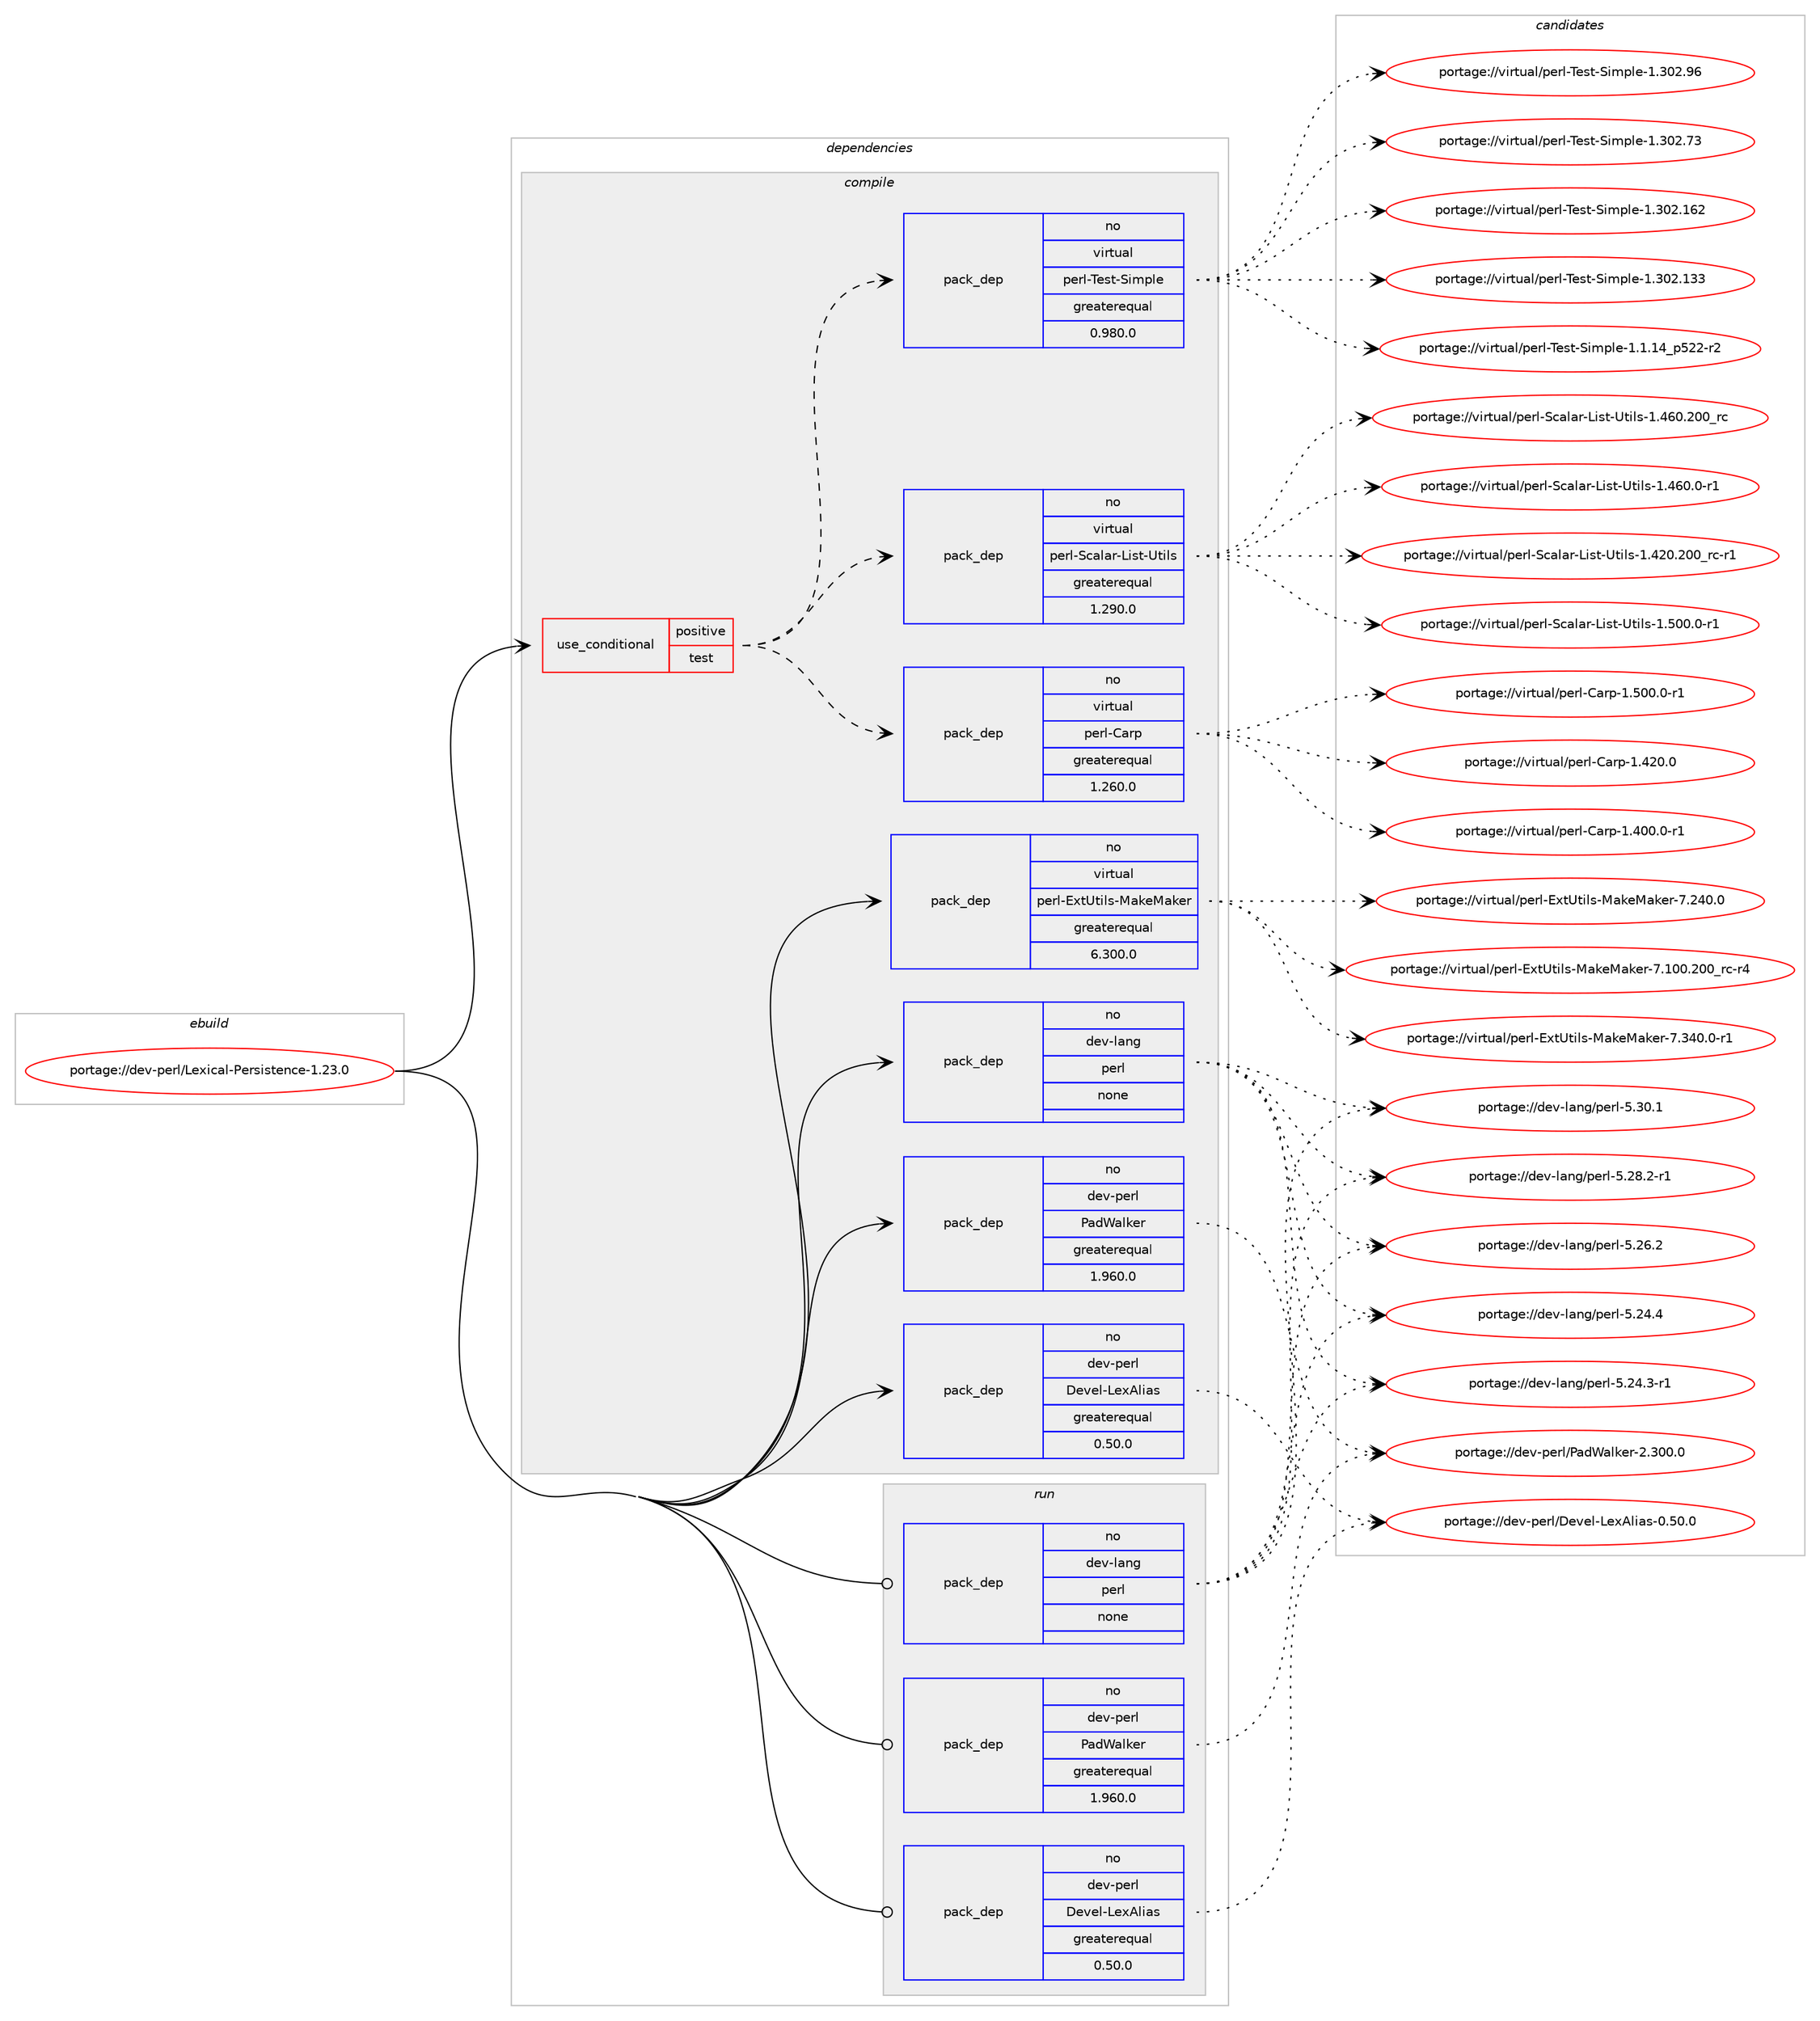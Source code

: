 digraph prolog {

# *************
# Graph options
# *************

newrank=true;
concentrate=true;
compound=true;
graph [rankdir=LR,fontname=Helvetica,fontsize=10,ranksep=1.5];#, ranksep=2.5, nodesep=0.2];
edge  [arrowhead=vee];
node  [fontname=Helvetica,fontsize=10];

# **********
# The ebuild
# **********

subgraph cluster_leftcol {
color=gray;
rank=same;
label=<<i>ebuild</i>>;
id [label="portage://dev-perl/Lexical-Persistence-1.23.0", color=red, width=4, href="../dev-perl/Lexical-Persistence-1.23.0.svg"];
}

# ****************
# The dependencies
# ****************

subgraph cluster_midcol {
color=gray;
label=<<i>dependencies</i>>;
subgraph cluster_compile {
fillcolor="#eeeeee";
style=filled;
label=<<i>compile</i>>;
subgraph cond122034 {
dependency490983 [label=<<TABLE BORDER="0" CELLBORDER="1" CELLSPACING="0" CELLPADDING="4"><TR><TD ROWSPAN="3" CELLPADDING="10">use_conditional</TD></TR><TR><TD>positive</TD></TR><TR><TD>test</TD></TR></TABLE>>, shape=none, color=red];
subgraph pack363871 {
dependency490984 [label=<<TABLE BORDER="0" CELLBORDER="1" CELLSPACING="0" CELLPADDING="4" WIDTH="220"><TR><TD ROWSPAN="6" CELLPADDING="30">pack_dep</TD></TR><TR><TD WIDTH="110">no</TD></TR><TR><TD>virtual</TD></TR><TR><TD>perl-Carp</TD></TR><TR><TD>greaterequal</TD></TR><TR><TD>1.260.0</TD></TR></TABLE>>, shape=none, color=blue];
}
dependency490983:e -> dependency490984:w [weight=20,style="dashed",arrowhead="vee"];
subgraph pack363872 {
dependency490985 [label=<<TABLE BORDER="0" CELLBORDER="1" CELLSPACING="0" CELLPADDING="4" WIDTH="220"><TR><TD ROWSPAN="6" CELLPADDING="30">pack_dep</TD></TR><TR><TD WIDTH="110">no</TD></TR><TR><TD>virtual</TD></TR><TR><TD>perl-Scalar-List-Utils</TD></TR><TR><TD>greaterequal</TD></TR><TR><TD>1.290.0</TD></TR></TABLE>>, shape=none, color=blue];
}
dependency490983:e -> dependency490985:w [weight=20,style="dashed",arrowhead="vee"];
subgraph pack363873 {
dependency490986 [label=<<TABLE BORDER="0" CELLBORDER="1" CELLSPACING="0" CELLPADDING="4" WIDTH="220"><TR><TD ROWSPAN="6" CELLPADDING="30">pack_dep</TD></TR><TR><TD WIDTH="110">no</TD></TR><TR><TD>virtual</TD></TR><TR><TD>perl-Test-Simple</TD></TR><TR><TD>greaterequal</TD></TR><TR><TD>0.980.0</TD></TR></TABLE>>, shape=none, color=blue];
}
dependency490983:e -> dependency490986:w [weight=20,style="dashed",arrowhead="vee"];
}
id:e -> dependency490983:w [weight=20,style="solid",arrowhead="vee"];
subgraph pack363874 {
dependency490987 [label=<<TABLE BORDER="0" CELLBORDER="1" CELLSPACING="0" CELLPADDING="4" WIDTH="220"><TR><TD ROWSPAN="6" CELLPADDING="30">pack_dep</TD></TR><TR><TD WIDTH="110">no</TD></TR><TR><TD>dev-lang</TD></TR><TR><TD>perl</TD></TR><TR><TD>none</TD></TR><TR><TD></TD></TR></TABLE>>, shape=none, color=blue];
}
id:e -> dependency490987:w [weight=20,style="solid",arrowhead="vee"];
subgraph pack363875 {
dependency490988 [label=<<TABLE BORDER="0" CELLBORDER="1" CELLSPACING="0" CELLPADDING="4" WIDTH="220"><TR><TD ROWSPAN="6" CELLPADDING="30">pack_dep</TD></TR><TR><TD WIDTH="110">no</TD></TR><TR><TD>dev-perl</TD></TR><TR><TD>Devel-LexAlias</TD></TR><TR><TD>greaterequal</TD></TR><TR><TD>0.50.0</TD></TR></TABLE>>, shape=none, color=blue];
}
id:e -> dependency490988:w [weight=20,style="solid",arrowhead="vee"];
subgraph pack363876 {
dependency490989 [label=<<TABLE BORDER="0" CELLBORDER="1" CELLSPACING="0" CELLPADDING="4" WIDTH="220"><TR><TD ROWSPAN="6" CELLPADDING="30">pack_dep</TD></TR><TR><TD WIDTH="110">no</TD></TR><TR><TD>dev-perl</TD></TR><TR><TD>PadWalker</TD></TR><TR><TD>greaterequal</TD></TR><TR><TD>1.960.0</TD></TR></TABLE>>, shape=none, color=blue];
}
id:e -> dependency490989:w [weight=20,style="solid",arrowhead="vee"];
subgraph pack363877 {
dependency490990 [label=<<TABLE BORDER="0" CELLBORDER="1" CELLSPACING="0" CELLPADDING="4" WIDTH="220"><TR><TD ROWSPAN="6" CELLPADDING="30">pack_dep</TD></TR><TR><TD WIDTH="110">no</TD></TR><TR><TD>virtual</TD></TR><TR><TD>perl-ExtUtils-MakeMaker</TD></TR><TR><TD>greaterequal</TD></TR><TR><TD>6.300.0</TD></TR></TABLE>>, shape=none, color=blue];
}
id:e -> dependency490990:w [weight=20,style="solid",arrowhead="vee"];
}
subgraph cluster_compileandrun {
fillcolor="#eeeeee";
style=filled;
label=<<i>compile and run</i>>;
}
subgraph cluster_run {
fillcolor="#eeeeee";
style=filled;
label=<<i>run</i>>;
subgraph pack363878 {
dependency490991 [label=<<TABLE BORDER="0" CELLBORDER="1" CELLSPACING="0" CELLPADDING="4" WIDTH="220"><TR><TD ROWSPAN="6" CELLPADDING="30">pack_dep</TD></TR><TR><TD WIDTH="110">no</TD></TR><TR><TD>dev-lang</TD></TR><TR><TD>perl</TD></TR><TR><TD>none</TD></TR><TR><TD></TD></TR></TABLE>>, shape=none, color=blue];
}
id:e -> dependency490991:w [weight=20,style="solid",arrowhead="odot"];
subgraph pack363879 {
dependency490992 [label=<<TABLE BORDER="0" CELLBORDER="1" CELLSPACING="0" CELLPADDING="4" WIDTH="220"><TR><TD ROWSPAN="6" CELLPADDING="30">pack_dep</TD></TR><TR><TD WIDTH="110">no</TD></TR><TR><TD>dev-perl</TD></TR><TR><TD>Devel-LexAlias</TD></TR><TR><TD>greaterequal</TD></TR><TR><TD>0.50.0</TD></TR></TABLE>>, shape=none, color=blue];
}
id:e -> dependency490992:w [weight=20,style="solid",arrowhead="odot"];
subgraph pack363880 {
dependency490993 [label=<<TABLE BORDER="0" CELLBORDER="1" CELLSPACING="0" CELLPADDING="4" WIDTH="220"><TR><TD ROWSPAN="6" CELLPADDING="30">pack_dep</TD></TR><TR><TD WIDTH="110">no</TD></TR><TR><TD>dev-perl</TD></TR><TR><TD>PadWalker</TD></TR><TR><TD>greaterequal</TD></TR><TR><TD>1.960.0</TD></TR></TABLE>>, shape=none, color=blue];
}
id:e -> dependency490993:w [weight=20,style="solid",arrowhead="odot"];
}
}

# **************
# The candidates
# **************

subgraph cluster_choices {
rank=same;
color=gray;
label=<<i>candidates</i>>;

subgraph choice363871 {
color=black;
nodesep=1;
choice118105114116117971084711210111410845679711411245494653484846484511449 [label="portage://virtual/perl-Carp-1.500.0-r1", color=red, width=4,href="../virtual/perl-Carp-1.500.0-r1.svg"];
choice11810511411611797108471121011141084567971141124549465250484648 [label="portage://virtual/perl-Carp-1.420.0", color=red, width=4,href="../virtual/perl-Carp-1.420.0.svg"];
choice118105114116117971084711210111410845679711411245494652484846484511449 [label="portage://virtual/perl-Carp-1.400.0-r1", color=red, width=4,href="../virtual/perl-Carp-1.400.0-r1.svg"];
dependency490984:e -> choice118105114116117971084711210111410845679711411245494653484846484511449:w [style=dotted,weight="100"];
dependency490984:e -> choice11810511411611797108471121011141084567971141124549465250484648:w [style=dotted,weight="100"];
dependency490984:e -> choice118105114116117971084711210111410845679711411245494652484846484511449:w [style=dotted,weight="100"];
}
subgraph choice363872 {
color=black;
nodesep=1;
choice118105114116117971084711210111410845839997108971144576105115116458511610510811545494653484846484511449 [label="portage://virtual/perl-Scalar-List-Utils-1.500.0-r1", color=red, width=4,href="../virtual/perl-Scalar-List-Utils-1.500.0-r1.svg"];
choice1181051141161179710847112101114108458399971089711445761051151164585116105108115454946525448465048489511499 [label="portage://virtual/perl-Scalar-List-Utils-1.460.200_rc", color=red, width=4,href="../virtual/perl-Scalar-List-Utils-1.460.200_rc.svg"];
choice118105114116117971084711210111410845839997108971144576105115116458511610510811545494652544846484511449 [label="portage://virtual/perl-Scalar-List-Utils-1.460.0-r1", color=red, width=4,href="../virtual/perl-Scalar-List-Utils-1.460.0-r1.svg"];
choice11810511411611797108471121011141084583999710897114457610511511645851161051081154549465250484650484895114994511449 [label="portage://virtual/perl-Scalar-List-Utils-1.420.200_rc-r1", color=red, width=4,href="../virtual/perl-Scalar-List-Utils-1.420.200_rc-r1.svg"];
dependency490985:e -> choice118105114116117971084711210111410845839997108971144576105115116458511610510811545494653484846484511449:w [style=dotted,weight="100"];
dependency490985:e -> choice1181051141161179710847112101114108458399971089711445761051151164585116105108115454946525448465048489511499:w [style=dotted,weight="100"];
dependency490985:e -> choice118105114116117971084711210111410845839997108971144576105115116458511610510811545494652544846484511449:w [style=dotted,weight="100"];
dependency490985:e -> choice11810511411611797108471121011141084583999710897114457610511511645851161051081154549465250484650484895114994511449:w [style=dotted,weight="100"];
}
subgraph choice363873 {
color=black;
nodesep=1;
choice118105114116117971084711210111410845841011151164583105109112108101454946514850465754 [label="portage://virtual/perl-Test-Simple-1.302.96", color=red, width=4,href="../virtual/perl-Test-Simple-1.302.96.svg"];
choice118105114116117971084711210111410845841011151164583105109112108101454946514850465551 [label="portage://virtual/perl-Test-Simple-1.302.73", color=red, width=4,href="../virtual/perl-Test-Simple-1.302.73.svg"];
choice11810511411611797108471121011141084584101115116458310510911210810145494651485046495450 [label="portage://virtual/perl-Test-Simple-1.302.162", color=red, width=4,href="../virtual/perl-Test-Simple-1.302.162.svg"];
choice11810511411611797108471121011141084584101115116458310510911210810145494651485046495151 [label="portage://virtual/perl-Test-Simple-1.302.133", color=red, width=4,href="../virtual/perl-Test-Simple-1.302.133.svg"];
choice11810511411611797108471121011141084584101115116458310510911210810145494649464952951125350504511450 [label="portage://virtual/perl-Test-Simple-1.1.14_p522-r2", color=red, width=4,href="../virtual/perl-Test-Simple-1.1.14_p522-r2.svg"];
dependency490986:e -> choice118105114116117971084711210111410845841011151164583105109112108101454946514850465754:w [style=dotted,weight="100"];
dependency490986:e -> choice118105114116117971084711210111410845841011151164583105109112108101454946514850465551:w [style=dotted,weight="100"];
dependency490986:e -> choice11810511411611797108471121011141084584101115116458310510911210810145494651485046495450:w [style=dotted,weight="100"];
dependency490986:e -> choice11810511411611797108471121011141084584101115116458310510911210810145494651485046495151:w [style=dotted,weight="100"];
dependency490986:e -> choice11810511411611797108471121011141084584101115116458310510911210810145494649464952951125350504511450:w [style=dotted,weight="100"];
}
subgraph choice363874 {
color=black;
nodesep=1;
choice10010111845108971101034711210111410845534651484649 [label="portage://dev-lang/perl-5.30.1", color=red, width=4,href="../dev-lang/perl-5.30.1.svg"];
choice100101118451089711010347112101114108455346505646504511449 [label="portage://dev-lang/perl-5.28.2-r1", color=red, width=4,href="../dev-lang/perl-5.28.2-r1.svg"];
choice10010111845108971101034711210111410845534650544650 [label="portage://dev-lang/perl-5.26.2", color=red, width=4,href="../dev-lang/perl-5.26.2.svg"];
choice10010111845108971101034711210111410845534650524652 [label="portage://dev-lang/perl-5.24.4", color=red, width=4,href="../dev-lang/perl-5.24.4.svg"];
choice100101118451089711010347112101114108455346505246514511449 [label="portage://dev-lang/perl-5.24.3-r1", color=red, width=4,href="../dev-lang/perl-5.24.3-r1.svg"];
dependency490987:e -> choice10010111845108971101034711210111410845534651484649:w [style=dotted,weight="100"];
dependency490987:e -> choice100101118451089711010347112101114108455346505646504511449:w [style=dotted,weight="100"];
dependency490987:e -> choice10010111845108971101034711210111410845534650544650:w [style=dotted,weight="100"];
dependency490987:e -> choice10010111845108971101034711210111410845534650524652:w [style=dotted,weight="100"];
dependency490987:e -> choice100101118451089711010347112101114108455346505246514511449:w [style=dotted,weight="100"];
}
subgraph choice363875 {
color=black;
nodesep=1;
choice1001011184511210111410847681011181011084576101120651081059711545484653484648 [label="portage://dev-perl/Devel-LexAlias-0.50.0", color=red, width=4,href="../dev-perl/Devel-LexAlias-0.50.0.svg"];
dependency490988:e -> choice1001011184511210111410847681011181011084576101120651081059711545484653484648:w [style=dotted,weight="100"];
}
subgraph choice363876 {
color=black;
nodesep=1;
choice1001011184511210111410847809710087971081071011144550465148484648 [label="portage://dev-perl/PadWalker-2.300.0", color=red, width=4,href="../dev-perl/PadWalker-2.300.0.svg"];
dependency490989:e -> choice1001011184511210111410847809710087971081071011144550465148484648:w [style=dotted,weight="100"];
}
subgraph choice363877 {
color=black;
nodesep=1;
choice1181051141161179710847112101114108456912011685116105108115457797107101779710710111445554651524846484511449 [label="portage://virtual/perl-ExtUtils-MakeMaker-7.340.0-r1", color=red, width=4,href="../virtual/perl-ExtUtils-MakeMaker-7.340.0-r1.svg"];
choice118105114116117971084711210111410845691201168511610510811545779710710177971071011144555465052484648 [label="portage://virtual/perl-ExtUtils-MakeMaker-7.240.0", color=red, width=4,href="../virtual/perl-ExtUtils-MakeMaker-7.240.0.svg"];
choice118105114116117971084711210111410845691201168511610510811545779710710177971071011144555464948484650484895114994511452 [label="portage://virtual/perl-ExtUtils-MakeMaker-7.100.200_rc-r4", color=red, width=4,href="../virtual/perl-ExtUtils-MakeMaker-7.100.200_rc-r4.svg"];
dependency490990:e -> choice1181051141161179710847112101114108456912011685116105108115457797107101779710710111445554651524846484511449:w [style=dotted,weight="100"];
dependency490990:e -> choice118105114116117971084711210111410845691201168511610510811545779710710177971071011144555465052484648:w [style=dotted,weight="100"];
dependency490990:e -> choice118105114116117971084711210111410845691201168511610510811545779710710177971071011144555464948484650484895114994511452:w [style=dotted,weight="100"];
}
subgraph choice363878 {
color=black;
nodesep=1;
choice10010111845108971101034711210111410845534651484649 [label="portage://dev-lang/perl-5.30.1", color=red, width=4,href="../dev-lang/perl-5.30.1.svg"];
choice100101118451089711010347112101114108455346505646504511449 [label="portage://dev-lang/perl-5.28.2-r1", color=red, width=4,href="../dev-lang/perl-5.28.2-r1.svg"];
choice10010111845108971101034711210111410845534650544650 [label="portage://dev-lang/perl-5.26.2", color=red, width=4,href="../dev-lang/perl-5.26.2.svg"];
choice10010111845108971101034711210111410845534650524652 [label="portage://dev-lang/perl-5.24.4", color=red, width=4,href="../dev-lang/perl-5.24.4.svg"];
choice100101118451089711010347112101114108455346505246514511449 [label="portage://dev-lang/perl-5.24.3-r1", color=red, width=4,href="../dev-lang/perl-5.24.3-r1.svg"];
dependency490991:e -> choice10010111845108971101034711210111410845534651484649:w [style=dotted,weight="100"];
dependency490991:e -> choice100101118451089711010347112101114108455346505646504511449:w [style=dotted,weight="100"];
dependency490991:e -> choice10010111845108971101034711210111410845534650544650:w [style=dotted,weight="100"];
dependency490991:e -> choice10010111845108971101034711210111410845534650524652:w [style=dotted,weight="100"];
dependency490991:e -> choice100101118451089711010347112101114108455346505246514511449:w [style=dotted,weight="100"];
}
subgraph choice363879 {
color=black;
nodesep=1;
choice1001011184511210111410847681011181011084576101120651081059711545484653484648 [label="portage://dev-perl/Devel-LexAlias-0.50.0", color=red, width=4,href="../dev-perl/Devel-LexAlias-0.50.0.svg"];
dependency490992:e -> choice1001011184511210111410847681011181011084576101120651081059711545484653484648:w [style=dotted,weight="100"];
}
subgraph choice363880 {
color=black;
nodesep=1;
choice1001011184511210111410847809710087971081071011144550465148484648 [label="portage://dev-perl/PadWalker-2.300.0", color=red, width=4,href="../dev-perl/PadWalker-2.300.0.svg"];
dependency490993:e -> choice1001011184511210111410847809710087971081071011144550465148484648:w [style=dotted,weight="100"];
}
}

}

